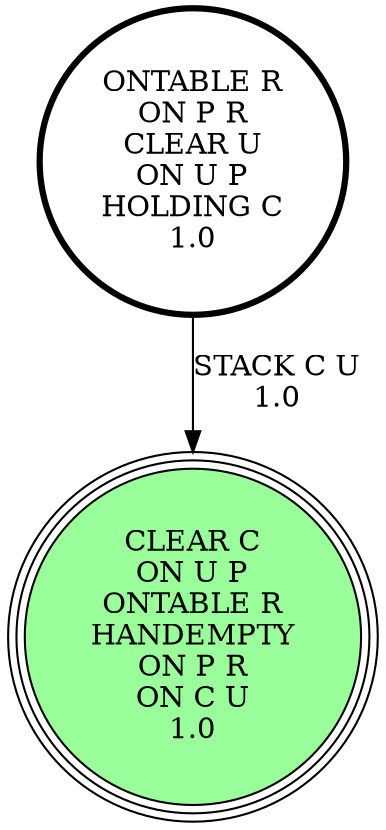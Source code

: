 digraph {
"ONTABLE R\nON P R\nCLEAR U\nON U P\nHOLDING C\n1.0\n" -> "CLEAR C\nON U P\nONTABLE R\nHANDEMPTY\nON P R\nON C U\n1.0\n"[label="STACK C U\n1.0\n"];
"CLEAR C\nON U P\nONTABLE R\nHANDEMPTY\nON P R\nON C U\n1.0\n" [shape=circle, style=filled, fillcolor=palegreen1, peripheries=3];
"ONTABLE R\nON P R\nCLEAR U\nON U P\nHOLDING C\n1.0\n" [shape=circle, penwidth=3];
"CLEAR C\nON U P\nONTABLE R\nHANDEMPTY\nON P R\nON C U\n1.0\n" [shape=circle, style=filled, fillcolor=palegreen1, peripheries=3];
}
